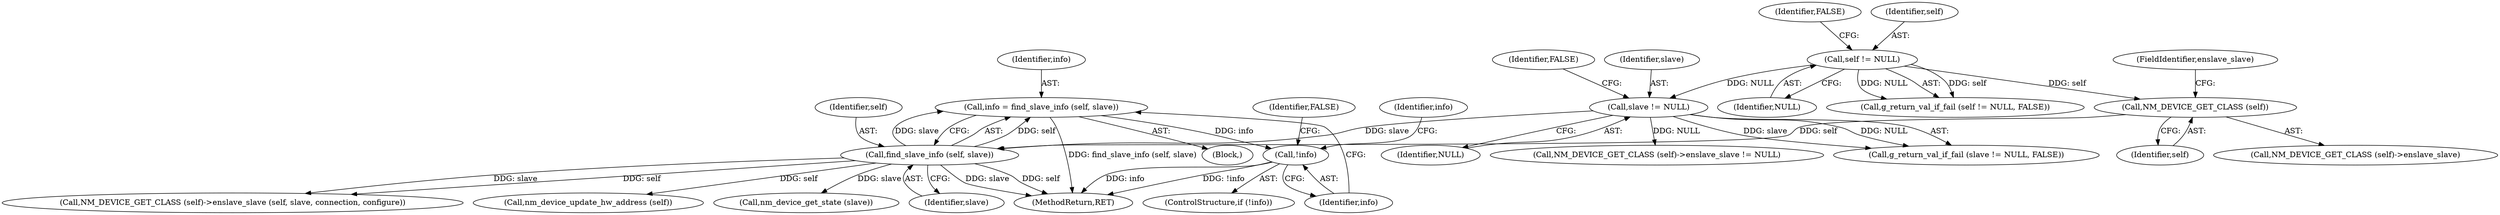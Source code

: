 digraph "0_NetworkManager_d5fc88e573fa58b93034b04d35a2454f5d28cad9@pointer" {
"1000984" [label="(Call,info = find_slave_info (self, slave))"];
"1000986" [label="(Call,find_slave_info (self, slave))"];
"1000979" [label="(Call,NM_DEVICE_GET_CLASS (self))"];
"1000967" [label="(Call,self != NULL)"];
"1000972" [label="(Call,slave != NULL)"];
"1000990" [label="(Call,!info)"];
"1000969" [label="(Identifier,NULL)"];
"1000973" [label="(Identifier,slave)"];
"1000990" [label="(Call,!info)"];
"1000970" [label="(Identifier,FALSE)"];
"1000989" [label="(ControlStructure,if (!info))"];
"1000991" [label="(Identifier,info)"];
"1000985" [label="(Identifier,info)"];
"1000966" [label="(Call,g_return_val_if_fail (self != NULL, FALSE))"];
"1000980" [label="(Identifier,self)"];
"1000967" [label="(Call,self != NULL)"];
"1000993" [label="(Identifier,FALSE)"];
"1000968" [label="(Identifier,self)"];
"1000987" [label="(Identifier,self)"];
"1000971" [label="(Call,g_return_val_if_fail (slave != NULL, FALSE))"];
"1000986" [label="(Call,find_slave_info (self, slave))"];
"1001022" [label="(Call,NM_DEVICE_GET_CLASS (self)->enslave_slave (self, slave, connection, configure))"];
"1001037" [label="(Call,nm_device_update_hw_address (self))"];
"1001016" [label="(Call,nm_device_get_state (slave))"];
"1000988" [label="(Identifier,slave)"];
"1000979" [label="(Call,NM_DEVICE_GET_CLASS (self))"];
"1000984" [label="(Call,info = find_slave_info (self, slave))"];
"1000996" [label="(Identifier,info)"];
"1000978" [label="(Call,NM_DEVICE_GET_CLASS (self)->enslave_slave)"];
"1000981" [label="(FieldIdentifier,enslave_slave)"];
"1007368" [label="(MethodReturn,RET)"];
"1000959" [label="(Block,)"];
"1000975" [label="(Identifier,FALSE)"];
"1000974" [label="(Identifier,NULL)"];
"1000977" [label="(Call,NM_DEVICE_GET_CLASS (self)->enslave_slave != NULL)"];
"1000972" [label="(Call,slave != NULL)"];
"1000984" -> "1000959"  [label="AST: "];
"1000984" -> "1000986"  [label="CFG: "];
"1000985" -> "1000984"  [label="AST: "];
"1000986" -> "1000984"  [label="AST: "];
"1000991" -> "1000984"  [label="CFG: "];
"1000984" -> "1007368"  [label="DDG: find_slave_info (self, slave)"];
"1000986" -> "1000984"  [label="DDG: self"];
"1000986" -> "1000984"  [label="DDG: slave"];
"1000984" -> "1000990"  [label="DDG: info"];
"1000986" -> "1000988"  [label="CFG: "];
"1000987" -> "1000986"  [label="AST: "];
"1000988" -> "1000986"  [label="AST: "];
"1000986" -> "1007368"  [label="DDG: slave"];
"1000986" -> "1007368"  [label="DDG: self"];
"1000979" -> "1000986"  [label="DDG: self"];
"1000972" -> "1000986"  [label="DDG: slave"];
"1000986" -> "1001016"  [label="DDG: slave"];
"1000986" -> "1001022"  [label="DDG: self"];
"1000986" -> "1001022"  [label="DDG: slave"];
"1000986" -> "1001037"  [label="DDG: self"];
"1000979" -> "1000978"  [label="AST: "];
"1000979" -> "1000980"  [label="CFG: "];
"1000980" -> "1000979"  [label="AST: "];
"1000981" -> "1000979"  [label="CFG: "];
"1000967" -> "1000979"  [label="DDG: self"];
"1000967" -> "1000966"  [label="AST: "];
"1000967" -> "1000969"  [label="CFG: "];
"1000968" -> "1000967"  [label="AST: "];
"1000969" -> "1000967"  [label="AST: "];
"1000970" -> "1000967"  [label="CFG: "];
"1000967" -> "1000966"  [label="DDG: self"];
"1000967" -> "1000966"  [label="DDG: NULL"];
"1000967" -> "1000972"  [label="DDG: NULL"];
"1000972" -> "1000971"  [label="AST: "];
"1000972" -> "1000974"  [label="CFG: "];
"1000973" -> "1000972"  [label="AST: "];
"1000974" -> "1000972"  [label="AST: "];
"1000975" -> "1000972"  [label="CFG: "];
"1000972" -> "1000971"  [label="DDG: slave"];
"1000972" -> "1000971"  [label="DDG: NULL"];
"1000972" -> "1000977"  [label="DDG: NULL"];
"1000990" -> "1000989"  [label="AST: "];
"1000990" -> "1000991"  [label="CFG: "];
"1000991" -> "1000990"  [label="AST: "];
"1000993" -> "1000990"  [label="CFG: "];
"1000996" -> "1000990"  [label="CFG: "];
"1000990" -> "1007368"  [label="DDG: info"];
"1000990" -> "1007368"  [label="DDG: !info"];
}
